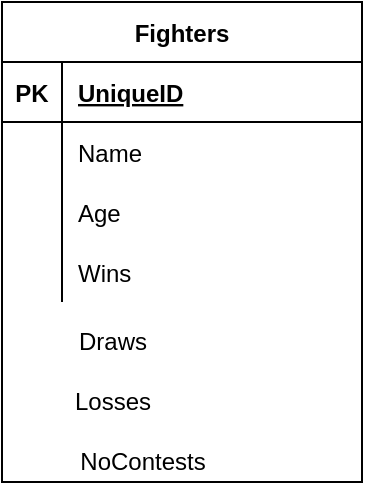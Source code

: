 <mxfile version="14.6.9" type="device"><diagram id="ASRbxHxAHfMeomEurk18" name="Page-1"><mxGraphModel dx="1502" dy="604" grid="1" gridSize="10" guides="1" tooltips="1" connect="1" arrows="1" fold="1" page="1" pageScale="1" pageWidth="850" pageHeight="1100" math="0" shadow="0"><root><mxCell id="0"/><mxCell id="1" parent="0"/><mxCell id="54135D5cwOfN-ItUpt0S-1" value="Fighters" style="shape=table;startSize=30;container=1;collapsible=1;childLayout=tableLayout;fixedRows=1;rowLines=0;fontStyle=1;align=center;resizeLast=1;" vertex="1" parent="1"><mxGeometry x="430" y="640" width="180" height="240" as="geometry"/></mxCell><mxCell id="54135D5cwOfN-ItUpt0S-2" value="" style="shape=partialRectangle;collapsible=0;dropTarget=0;pointerEvents=0;fillColor=none;top=0;left=0;bottom=1;right=0;points=[[0,0.5],[1,0.5]];portConstraint=eastwest;" vertex="1" parent="54135D5cwOfN-ItUpt0S-1"><mxGeometry y="30" width="180" height="30" as="geometry"/></mxCell><mxCell id="54135D5cwOfN-ItUpt0S-3" value="PK" style="shape=partialRectangle;connectable=0;fillColor=none;top=0;left=0;bottom=0;right=0;fontStyle=1;overflow=hidden;" vertex="1" parent="54135D5cwOfN-ItUpt0S-2"><mxGeometry width="30" height="30" as="geometry"/></mxCell><mxCell id="54135D5cwOfN-ItUpt0S-4" value="UniqueID" style="shape=partialRectangle;connectable=0;fillColor=none;top=0;left=0;bottom=0;right=0;align=left;spacingLeft=6;fontStyle=5;overflow=hidden;" vertex="1" parent="54135D5cwOfN-ItUpt0S-2"><mxGeometry x="30" width="150" height="30" as="geometry"/></mxCell><mxCell id="54135D5cwOfN-ItUpt0S-5" value="" style="shape=partialRectangle;collapsible=0;dropTarget=0;pointerEvents=0;fillColor=none;top=0;left=0;bottom=0;right=0;points=[[0,0.5],[1,0.5]];portConstraint=eastwest;" vertex="1" parent="54135D5cwOfN-ItUpt0S-1"><mxGeometry y="60" width="180" height="30" as="geometry"/></mxCell><mxCell id="54135D5cwOfN-ItUpt0S-6" value="" style="shape=partialRectangle;connectable=0;fillColor=none;top=0;left=0;bottom=0;right=0;editable=1;overflow=hidden;" vertex="1" parent="54135D5cwOfN-ItUpt0S-5"><mxGeometry width="30" height="30" as="geometry"/></mxCell><mxCell id="54135D5cwOfN-ItUpt0S-7" value="Name" style="shape=partialRectangle;connectable=0;fillColor=none;top=0;left=0;bottom=0;right=0;align=left;spacingLeft=6;overflow=hidden;" vertex="1" parent="54135D5cwOfN-ItUpt0S-5"><mxGeometry x="30" width="150" height="30" as="geometry"/></mxCell><mxCell id="54135D5cwOfN-ItUpt0S-8" value="" style="shape=partialRectangle;collapsible=0;dropTarget=0;pointerEvents=0;fillColor=none;top=0;left=0;bottom=0;right=0;points=[[0,0.5],[1,0.5]];portConstraint=eastwest;" vertex="1" parent="54135D5cwOfN-ItUpt0S-1"><mxGeometry y="90" width="180" height="30" as="geometry"/></mxCell><mxCell id="54135D5cwOfN-ItUpt0S-9" value="" style="shape=partialRectangle;connectable=0;fillColor=none;top=0;left=0;bottom=0;right=0;editable=1;overflow=hidden;" vertex="1" parent="54135D5cwOfN-ItUpt0S-8"><mxGeometry width="30" height="30" as="geometry"/></mxCell><mxCell id="54135D5cwOfN-ItUpt0S-10" value="Age" style="shape=partialRectangle;connectable=0;fillColor=none;top=0;left=0;bottom=0;right=0;align=left;spacingLeft=6;overflow=hidden;" vertex="1" parent="54135D5cwOfN-ItUpt0S-8"><mxGeometry x="30" width="150" height="30" as="geometry"/></mxCell><mxCell id="54135D5cwOfN-ItUpt0S-11" value="" style="shape=partialRectangle;collapsible=0;dropTarget=0;pointerEvents=0;fillColor=none;top=0;left=0;bottom=0;right=0;points=[[0,0.5],[1,0.5]];portConstraint=eastwest;" vertex="1" parent="54135D5cwOfN-ItUpt0S-1"><mxGeometry y="120" width="180" height="30" as="geometry"/></mxCell><mxCell id="54135D5cwOfN-ItUpt0S-12" value="" style="shape=partialRectangle;connectable=0;fillColor=none;top=0;left=0;bottom=0;right=0;editable=1;overflow=hidden;" vertex="1" parent="54135D5cwOfN-ItUpt0S-11"><mxGeometry width="30" height="30" as="geometry"/></mxCell><mxCell id="54135D5cwOfN-ItUpt0S-13" value="Wins" style="shape=partialRectangle;connectable=0;fillColor=none;top=0;left=0;bottom=0;right=0;align=left;spacingLeft=6;overflow=hidden;" vertex="1" parent="54135D5cwOfN-ItUpt0S-11"><mxGeometry x="30" width="150" height="30" as="geometry"/></mxCell><mxCell id="54135D5cwOfN-ItUpt0S-15" value="Draws" style="text;html=1;align=center;verticalAlign=middle;resizable=0;points=[];autosize=1;strokeColor=none;" vertex="1" parent="1"><mxGeometry x="460" y="800" width="50" height="20" as="geometry"/></mxCell><mxCell id="54135D5cwOfN-ItUpt0S-16" value="Losses" style="text;html=1;align=center;verticalAlign=middle;resizable=0;points=[];autosize=1;strokeColor=none;" vertex="1" parent="1"><mxGeometry x="460" y="830" width="50" height="20" as="geometry"/></mxCell><mxCell id="54135D5cwOfN-ItUpt0S-17" value="NoContests" style="text;html=1;align=center;verticalAlign=middle;resizable=0;points=[];autosize=1;strokeColor=none;" vertex="1" parent="1"><mxGeometry x="460" y="860" width="80" height="20" as="geometry"/></mxCell></root></mxGraphModel></diagram></mxfile>